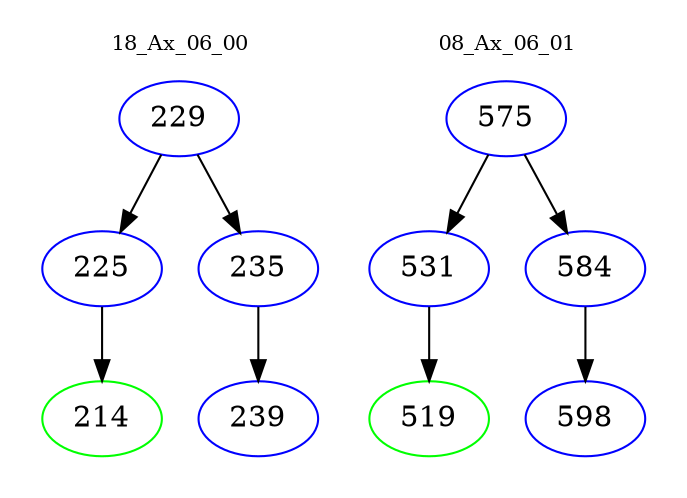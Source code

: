digraph{
subgraph cluster_0 {
color = white
label = "18_Ax_06_00";
fontsize=10;
T0_229 [label="229", color="blue"]
T0_229 -> T0_225 [color="black"]
T0_225 [label="225", color="blue"]
T0_225 -> T0_214 [color="black"]
T0_214 [label="214", color="green"]
T0_229 -> T0_235 [color="black"]
T0_235 [label="235", color="blue"]
T0_235 -> T0_239 [color="black"]
T0_239 [label="239", color="blue"]
}
subgraph cluster_1 {
color = white
label = "08_Ax_06_01";
fontsize=10;
T1_575 [label="575", color="blue"]
T1_575 -> T1_531 [color="black"]
T1_531 [label="531", color="blue"]
T1_531 -> T1_519 [color="black"]
T1_519 [label="519", color="green"]
T1_575 -> T1_584 [color="black"]
T1_584 [label="584", color="blue"]
T1_584 -> T1_598 [color="black"]
T1_598 [label="598", color="blue"]
}
}

